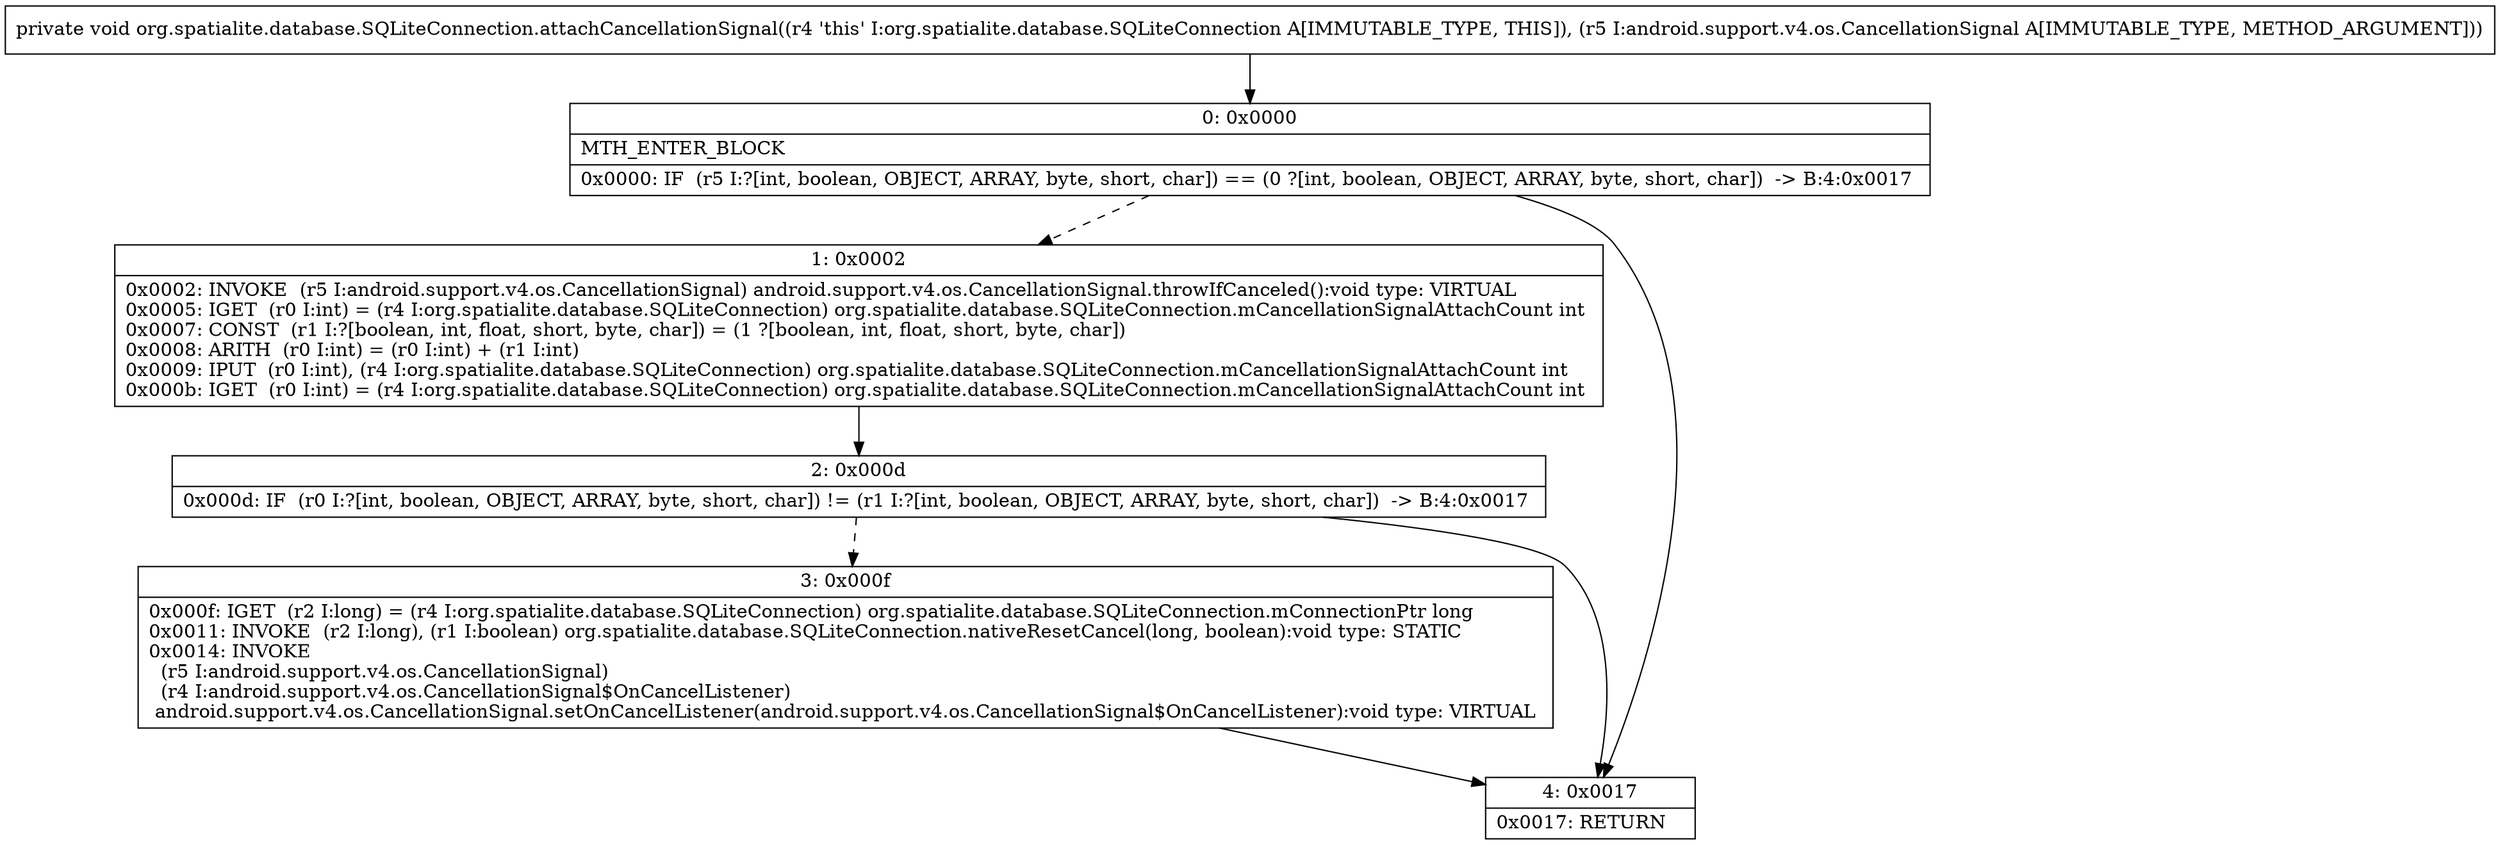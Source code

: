 digraph "CFG fororg.spatialite.database.SQLiteConnection.attachCancellationSignal(Landroid\/support\/v4\/os\/CancellationSignal;)V" {
Node_0 [shape=record,label="{0\:\ 0x0000|MTH_ENTER_BLOCK\l|0x0000: IF  (r5 I:?[int, boolean, OBJECT, ARRAY, byte, short, char]) == (0 ?[int, boolean, OBJECT, ARRAY, byte, short, char])  \-\> B:4:0x0017 \l}"];
Node_1 [shape=record,label="{1\:\ 0x0002|0x0002: INVOKE  (r5 I:android.support.v4.os.CancellationSignal) android.support.v4.os.CancellationSignal.throwIfCanceled():void type: VIRTUAL \l0x0005: IGET  (r0 I:int) = (r4 I:org.spatialite.database.SQLiteConnection) org.spatialite.database.SQLiteConnection.mCancellationSignalAttachCount int \l0x0007: CONST  (r1 I:?[boolean, int, float, short, byte, char]) = (1 ?[boolean, int, float, short, byte, char]) \l0x0008: ARITH  (r0 I:int) = (r0 I:int) + (r1 I:int) \l0x0009: IPUT  (r0 I:int), (r4 I:org.spatialite.database.SQLiteConnection) org.spatialite.database.SQLiteConnection.mCancellationSignalAttachCount int \l0x000b: IGET  (r0 I:int) = (r4 I:org.spatialite.database.SQLiteConnection) org.spatialite.database.SQLiteConnection.mCancellationSignalAttachCount int \l}"];
Node_2 [shape=record,label="{2\:\ 0x000d|0x000d: IF  (r0 I:?[int, boolean, OBJECT, ARRAY, byte, short, char]) != (r1 I:?[int, boolean, OBJECT, ARRAY, byte, short, char])  \-\> B:4:0x0017 \l}"];
Node_3 [shape=record,label="{3\:\ 0x000f|0x000f: IGET  (r2 I:long) = (r4 I:org.spatialite.database.SQLiteConnection) org.spatialite.database.SQLiteConnection.mConnectionPtr long \l0x0011: INVOKE  (r2 I:long), (r1 I:boolean) org.spatialite.database.SQLiteConnection.nativeResetCancel(long, boolean):void type: STATIC \l0x0014: INVOKE  \l  (r5 I:android.support.v4.os.CancellationSignal)\l  (r4 I:android.support.v4.os.CancellationSignal$OnCancelListener)\l android.support.v4.os.CancellationSignal.setOnCancelListener(android.support.v4.os.CancellationSignal$OnCancelListener):void type: VIRTUAL \l}"];
Node_4 [shape=record,label="{4\:\ 0x0017|0x0017: RETURN   \l}"];
MethodNode[shape=record,label="{private void org.spatialite.database.SQLiteConnection.attachCancellationSignal((r4 'this' I:org.spatialite.database.SQLiteConnection A[IMMUTABLE_TYPE, THIS]), (r5 I:android.support.v4.os.CancellationSignal A[IMMUTABLE_TYPE, METHOD_ARGUMENT])) }"];
MethodNode -> Node_0;
Node_0 -> Node_1[style=dashed];
Node_0 -> Node_4;
Node_1 -> Node_2;
Node_2 -> Node_3[style=dashed];
Node_2 -> Node_4;
Node_3 -> Node_4;
}

